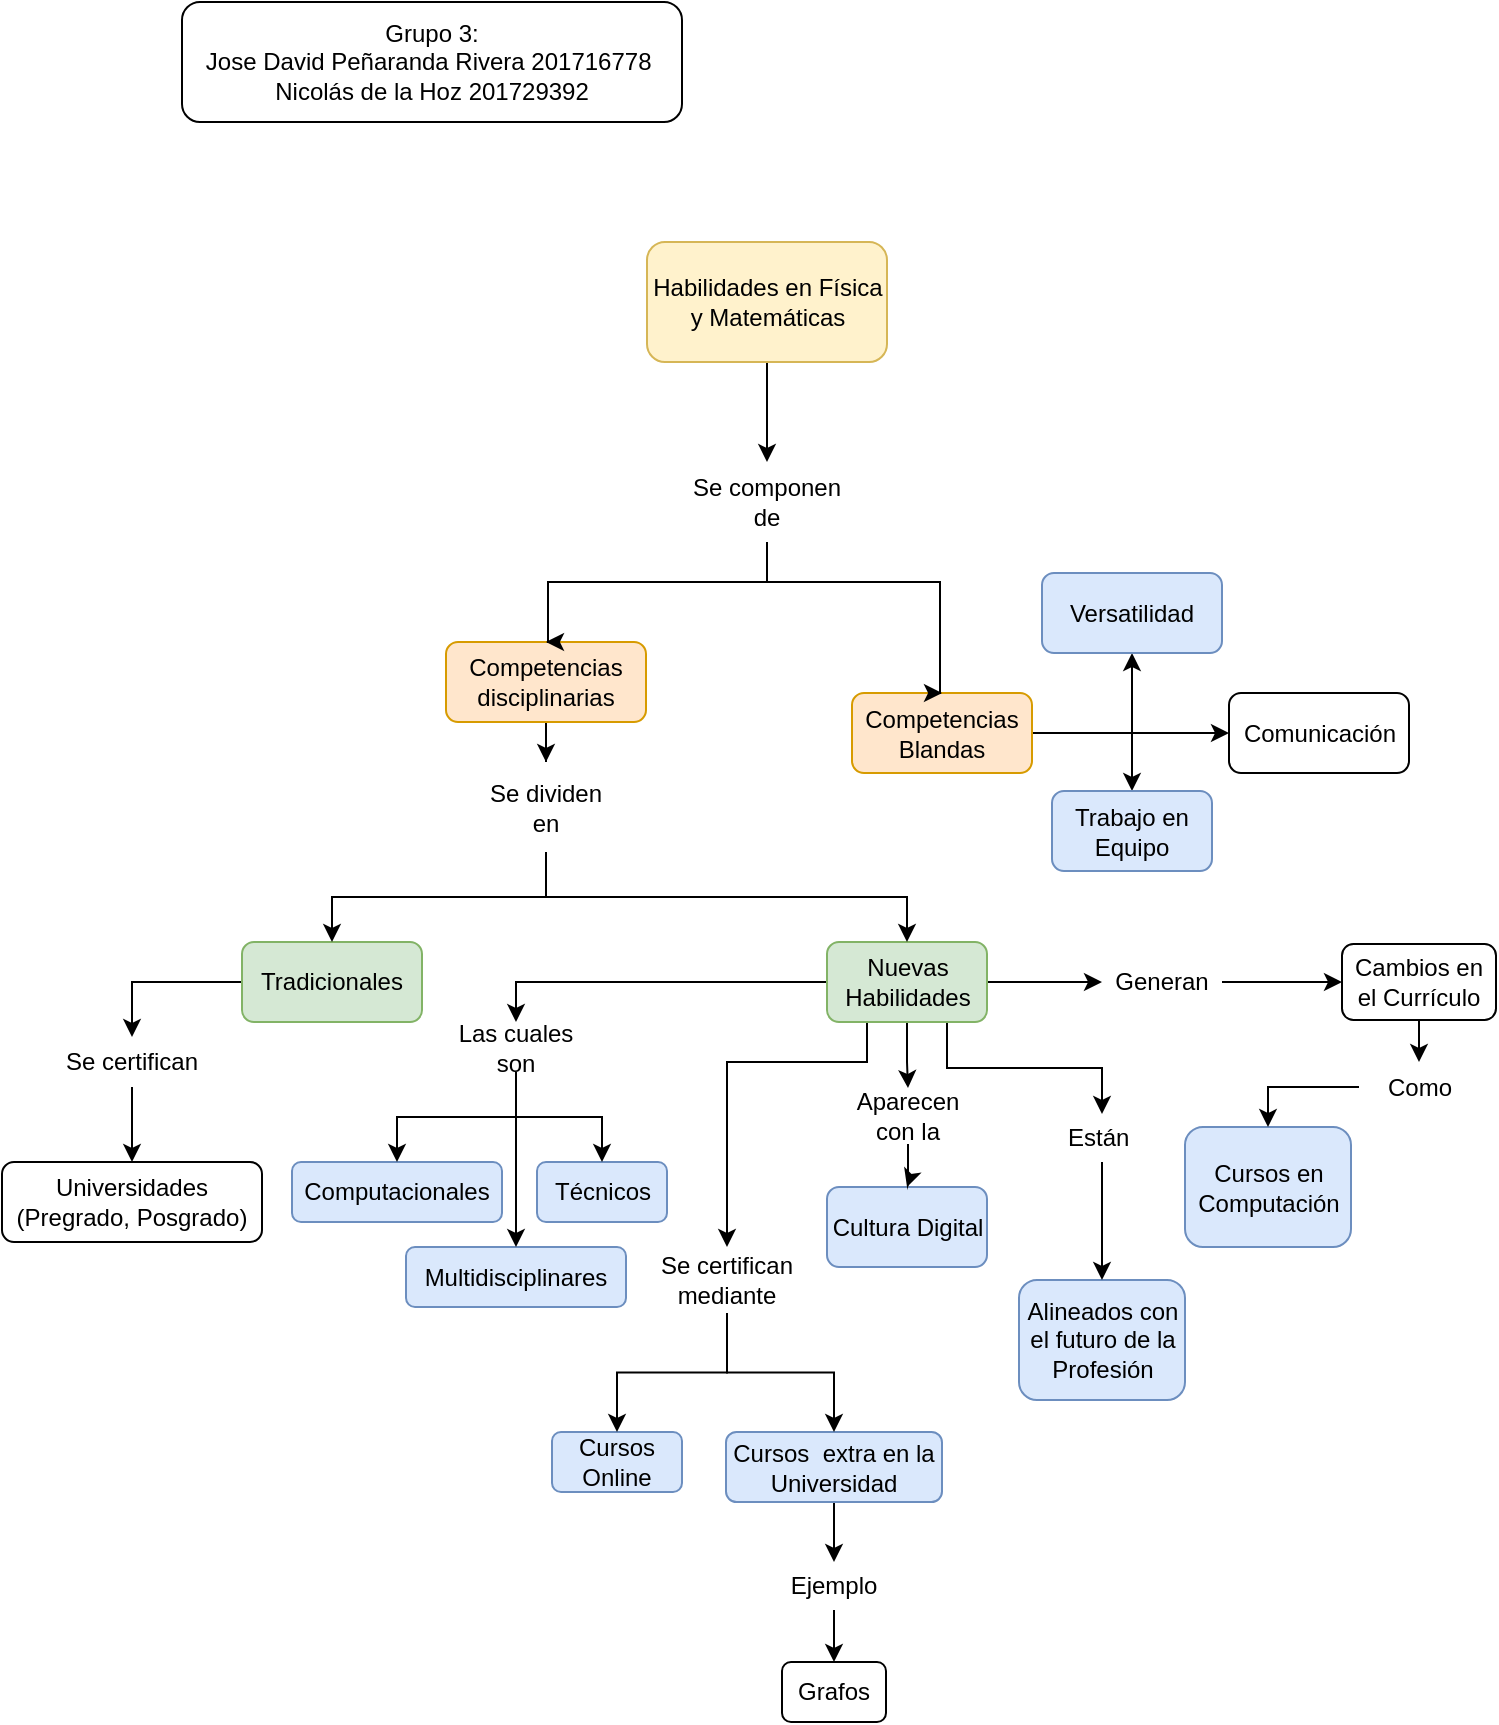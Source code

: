 <mxfile version="12.2.3" type="github" pages="1">
  <diagram id="gwtcu8Rf-SV7EkaIj40w" name="Page-1">
    <mxGraphModel dx="2504" dy="1330" grid="1" gridSize="10" guides="1" tooltips="1" connect="1" arrows="1" fold="1" page="1" pageScale="1" pageWidth="1654" pageHeight="2336" math="0" shadow="0">
      <root>
        <mxCell id="0"/>
        <mxCell id="1" parent="0"/>
        <mxCell id="ZbMX1jnrtSuU7y5GEeRf-9" style="edgeStyle=orthogonalEdgeStyle;rounded=0;orthogonalLoop=1;jettySize=auto;html=1;entryX=0.5;entryY=0;entryDx=0;entryDy=0;" edge="1" parent="1" source="sW6JMHkc4esJggJYWJq9-1" target="ZbMX1jnrtSuU7y5GEeRf-8">
          <mxGeometry relative="1" as="geometry"/>
        </mxCell>
        <mxCell id="sW6JMHkc4esJggJYWJq9-1" value="Habilidades en Física y Matemáticas" style="rounded=1;whiteSpace=wrap;html=1;fillColor=#fff2cc;strokeColor=#d6b656;shadow=0;comic=0;" parent="1" vertex="1">
          <mxGeometry x="312.5" y="410" width="120" height="60" as="geometry"/>
        </mxCell>
        <mxCell id="ZbMX1jnrtSuU7y5GEeRf-58" style="edgeStyle=orthogonalEdgeStyle;rounded=0;orthogonalLoop=1;jettySize=auto;html=1;entryX=0.5;entryY=0;entryDx=0;entryDy=0;" edge="1" parent="1" source="sW6JMHkc4esJggJYWJq9-2" target="ZbMX1jnrtSuU7y5GEeRf-12">
          <mxGeometry relative="1" as="geometry"/>
        </mxCell>
        <mxCell id="sW6JMHkc4esJggJYWJq9-2" value="Competencias disciplinarias" style="rounded=1;whiteSpace=wrap;html=1;fillColor=#ffe6cc;strokeColor=#d79b00;" parent="1" vertex="1">
          <mxGeometry x="212" y="610" width="100" height="40" as="geometry"/>
        </mxCell>
        <mxCell id="ZbMX1jnrtSuU7y5GEeRf-29" style="edgeStyle=orthogonalEdgeStyle;rounded=0;orthogonalLoop=1;jettySize=auto;html=1;entryX=0.5;entryY=0;entryDx=0;entryDy=0;exitX=0;exitY=0.5;exitDx=0;exitDy=0;" edge="1" parent="1" source="sW6JMHkc4esJggJYWJq9-8" target="ZbMX1jnrtSuU7y5GEeRf-24">
          <mxGeometry relative="1" as="geometry"/>
        </mxCell>
        <mxCell id="ZbMX1jnrtSuU7y5GEeRf-34" style="edgeStyle=orthogonalEdgeStyle;rounded=0;orthogonalLoop=1;jettySize=auto;html=1;entryX=0.5;entryY=0;entryDx=0;entryDy=0;exitX=0.25;exitY=1;exitDx=0;exitDy=0;" edge="1" parent="1" source="sW6JMHkc4esJggJYWJq9-8" target="ZbMX1jnrtSuU7y5GEeRf-33">
          <mxGeometry relative="1" as="geometry">
            <Array as="points">
              <mxPoint x="423" y="820"/>
              <mxPoint x="353" y="820"/>
            </Array>
          </mxGeometry>
        </mxCell>
        <mxCell id="ZbMX1jnrtSuU7y5GEeRf-47" style="edgeStyle=orthogonalEdgeStyle;rounded=0;orthogonalLoop=1;jettySize=auto;html=1;entryX=0.5;entryY=0;entryDx=0;entryDy=0;" edge="1" parent="1" source="sW6JMHkc4esJggJYWJq9-8" target="ZbMX1jnrtSuU7y5GEeRf-46">
          <mxGeometry relative="1" as="geometry"/>
        </mxCell>
        <mxCell id="ZbMX1jnrtSuU7y5GEeRf-50" style="edgeStyle=orthogonalEdgeStyle;rounded=0;orthogonalLoop=1;jettySize=auto;html=1;entryX=0.5;entryY=0;entryDx=0;entryDy=0;exitX=0.75;exitY=1;exitDx=0;exitDy=0;" edge="1" parent="1" source="sW6JMHkc4esJggJYWJq9-8" target="ZbMX1jnrtSuU7y5GEeRf-25">
          <mxGeometry relative="1" as="geometry"/>
        </mxCell>
        <mxCell id="ZbMX1jnrtSuU7y5GEeRf-52" style="edgeStyle=orthogonalEdgeStyle;rounded=0;orthogonalLoop=1;jettySize=auto;html=1;entryX=0;entryY=0.5;entryDx=0;entryDy=0;" edge="1" parent="1" source="sW6JMHkc4esJggJYWJq9-8" target="ZbMX1jnrtSuU7y5GEeRf-26">
          <mxGeometry relative="1" as="geometry"/>
        </mxCell>
        <mxCell id="sW6JMHkc4esJggJYWJq9-8" value="Nuevas Habilidades" style="rounded=1;whiteSpace=wrap;html=1;fillColor=#d5e8d4;strokeColor=#82b366;" parent="1" vertex="1">
          <mxGeometry x="402.5" y="760" width="80" height="40" as="geometry"/>
        </mxCell>
        <UserObject label="Cultura Digital" link="https://www.google.com/amp/s/amp.expansion.com/ahorro/2017/06/10/593a77d4468aeb83748b45e1.html" id="ZbMX1jnrtSuU7y5GEeRf-43">
          <mxCell style="rounded=1;whiteSpace=wrap;html=1;fillColor=#dae8fc;strokeColor=#6c8ebf;" vertex="1" parent="1">
            <mxGeometry x="402.5" y="882.5" width="80" height="40" as="geometry"/>
          </mxCell>
        </UserObject>
        <mxCell id="ZbMX1jnrtSuU7y5GEeRf-22" style="edgeStyle=orthogonalEdgeStyle;rounded=0;orthogonalLoop=1;jettySize=auto;html=1;entryX=0.5;entryY=0;entryDx=0;entryDy=0;" edge="1" parent="1" source="sW6JMHkc4esJggJYWJq9-6" target="ZbMX1jnrtSuU7y5GEeRf-17">
          <mxGeometry relative="1" as="geometry"/>
        </mxCell>
        <mxCell id="sW6JMHkc4esJggJYWJq9-6" value="Tradicionales" style="rounded=1;whiteSpace=wrap;html=1;fillColor=#d5e8d4;strokeColor=#82b366;" parent="1" vertex="1">
          <mxGeometry x="110" y="760" width="90" height="40" as="geometry"/>
        </mxCell>
        <mxCell id="ZbMX1jnrtSuU7y5GEeRf-61" value="" style="edgeStyle=orthogonalEdgeStyle;rounded=0;orthogonalLoop=1;jettySize=auto;html=1;" edge="1" parent="1" source="sW6JMHkc4esJggJYWJq9-5" target="ZbMX1jnrtSuU7y5GEeRf-60">
          <mxGeometry relative="1" as="geometry"/>
        </mxCell>
        <mxCell id="ZbMX1jnrtSuU7y5GEeRf-62" style="edgeStyle=orthogonalEdgeStyle;rounded=0;orthogonalLoop=1;jettySize=auto;html=1;entryX=0;entryY=0.5;entryDx=0;entryDy=0;" edge="1" parent="1" source="sW6JMHkc4esJggJYWJq9-5" target="ZbMX1jnrtSuU7y5GEeRf-63">
          <mxGeometry relative="1" as="geometry">
            <mxPoint x="585" y="675.5" as="targetPoint"/>
          </mxGeometry>
        </mxCell>
        <mxCell id="ZbMX1jnrtSuU7y5GEeRf-65" style="edgeStyle=orthogonalEdgeStyle;rounded=0;orthogonalLoop=1;jettySize=auto;html=1;entryX=0.5;entryY=0;entryDx=0;entryDy=0;" edge="1" parent="1" source="sW6JMHkc4esJggJYWJq9-5" target="ZbMX1jnrtSuU7y5GEeRf-64">
          <mxGeometry relative="1" as="geometry"/>
        </mxCell>
        <UserObject label="Competencias Blandas" link="https://www.originaleaders.com/21-habilidades-blandas-la-escuela-del-siglo-xxi-21x21/" id="sW6JMHkc4esJggJYWJq9-5">
          <mxCell style="rounded=1;whiteSpace=wrap;html=1;fillColor=#ffe6cc;strokeColor=#d79b00;" parent="1" vertex="1">
            <mxGeometry x="415" y="635.5" width="90" height="40" as="geometry"/>
          </mxCell>
        </UserObject>
        <UserObject label="Versatilidad" link="http://blogs.mat.ucm.es/catedramdeguzman/la-profesion-de-matematico/" id="ZbMX1jnrtSuU7y5GEeRf-60">
          <mxCell style="rounded=1;whiteSpace=wrap;html=1;fillColor=#dae8fc;strokeColor=#6c8ebf;" vertex="1" parent="1">
            <mxGeometry x="510" y="575.5" width="90" height="40" as="geometry"/>
          </mxCell>
        </UserObject>
        <mxCell id="sW6JMHkc4esJggJYWJq9-10" value="Universidades&lt;br&gt;(Pregrado, Posgrado)" style="rounded=1;whiteSpace=wrap;html=1;" parent="1" vertex="1">
          <mxGeometry x="-10" y="870" width="130" height="40" as="geometry"/>
        </mxCell>
        <UserObject label="Computacionales" link="http://matematicas.uam.es/~antonio.cordoba/miscelanea/ensayos/El%20computador%20y%20las%20matematicas.pdf" id="sW6JMHkc4esJggJYWJq9-11">
          <mxCell style="rounded=1;whiteSpace=wrap;html=1;fillColor=#dae8fc;strokeColor=#6c8ebf;" parent="1" vertex="1">
            <mxGeometry x="135" y="870" width="105" height="30" as="geometry"/>
          </mxCell>
        </UserObject>
        <mxCell id="sW6JMHkc4esJggJYWJq9-12" value="Técnicos" style="rounded=1;whiteSpace=wrap;html=1;fillColor=#dae8fc;strokeColor=#6c8ebf;" parent="1" vertex="1">
          <mxGeometry x="257.5" y="870" width="65" height="30" as="geometry"/>
        </mxCell>
        <UserObject label="Multidisciplinares" link="https://noticias.universia.net.mx/educacion/noticia/2018/07/04/1160413/matematicas-carrera-futuro.html" id="sW6JMHkc4esJggJYWJq9-13">
          <mxCell style="rounded=1;whiteSpace=wrap;html=1;fillColor=#dae8fc;strokeColor=#6c8ebf;" parent="1" vertex="1">
            <mxGeometry x="192" y="912.5" width="110" height="30" as="geometry"/>
          </mxCell>
        </UserObject>
        <UserObject label="Cursos Online" link="https://www.edx.org/professional-certificate/nyif-mortgage-backed-securities" id="ZbMX1jnrtSuU7y5GEeRf-1">
          <mxCell style="rounded=1;whiteSpace=wrap;html=1;fillColor=#dae8fc;strokeColor=#6c8ebf;" vertex="1" parent="1">
            <mxGeometry x="265" y="1005" width="65" height="30" as="geometry"/>
          </mxCell>
        </UserObject>
        <mxCell id="ZbMX1jnrtSuU7y5GEeRf-70" style="edgeStyle=orthogonalEdgeStyle;rounded=0;orthogonalLoop=1;jettySize=auto;html=1;entryX=0.5;entryY=0;entryDx=0;entryDy=0;" edge="1" parent="1" source="ZbMX1jnrtSuU7y5GEeRf-2" target="ZbMX1jnrtSuU7y5GEeRf-68">
          <mxGeometry relative="1" as="geometry"/>
        </mxCell>
        <UserObject label="Cursos &amp;nbsp;extra en la Universidad" link="https://educacioncontinuada.uniandes.edu.co/index.php/es/nuestra-oferta/2091_curso-teoria-de-grafos-analisis-de-datos-y-sus-aplicaciones" id="ZbMX1jnrtSuU7y5GEeRf-2">
          <mxCell style="rounded=1;whiteSpace=wrap;html=1;fillColor=#dae8fc;strokeColor=#6c8ebf;" vertex="1" parent="1">
            <mxGeometry x="352" y="1005" width="108" height="35" as="geometry"/>
          </mxCell>
        </UserObject>
        <mxCell id="ZbMX1jnrtSuU7y5GEeRf-3" value="Grafos" style="rounded=1;whiteSpace=wrap;html=1;" vertex="1" parent="1">
          <mxGeometry x="380" y="1120" width="52" height="30" as="geometry"/>
        </mxCell>
        <UserObject label="Alineados con el futuro de la Profesión" link="https://www.bbva.com/es/las-matematicas-una-profesion-de-futuro/" id="ZbMX1jnrtSuU7y5GEeRf-4">
          <mxCell style="rounded=1;whiteSpace=wrap;html=1;fillColor=#dae8fc;strokeColor=#6c8ebf;" vertex="1" parent="1">
            <mxGeometry x="498.5" y="929" width="83" height="60" as="geometry"/>
          </mxCell>
        </UserObject>
        <mxCell id="ZbMX1jnrtSuU7y5GEeRf-56" style="edgeStyle=orthogonalEdgeStyle;rounded=0;orthogonalLoop=1;jettySize=auto;html=1;entryX=0.5;entryY=0;entryDx=0;entryDy=0;" edge="1" parent="1" source="ZbMX1jnrtSuU7y5GEeRf-5" target="ZbMX1jnrtSuU7y5GEeRf-55">
          <mxGeometry relative="1" as="geometry"/>
        </mxCell>
        <mxCell id="ZbMX1jnrtSuU7y5GEeRf-5" value="Cambios en el Currículo" style="rounded=1;whiteSpace=wrap;html=1;" vertex="1" parent="1">
          <mxGeometry x="660" y="761" width="77" height="38" as="geometry"/>
        </mxCell>
        <UserObject label="Cursos en Computación" link="http://pensamientoeducativo.uc.cl/files/journals/2/articles/180/public/180-431-1-PB.pdf" id="ZbMX1jnrtSuU7y5GEeRf-6">
          <mxCell style="rounded=1;whiteSpace=wrap;html=1;fillColor=#dae8fc;strokeColor=#6c8ebf;" vertex="1" parent="1">
            <mxGeometry x="581.5" y="852.5" width="83" height="60" as="geometry"/>
          </mxCell>
        </UserObject>
        <mxCell id="ZbMX1jnrtSuU7y5GEeRf-10" style="edgeStyle=orthogonalEdgeStyle;rounded=0;orthogonalLoop=1;jettySize=auto;html=1;entryX=0.5;entryY=0;entryDx=0;entryDy=0;exitX=0.5;exitY=1;exitDx=0;exitDy=0;" edge="1" parent="1" source="ZbMX1jnrtSuU7y5GEeRf-8" target="sW6JMHkc4esJggJYWJq9-2">
          <mxGeometry relative="1" as="geometry">
            <Array as="points">
              <mxPoint x="373" y="580"/>
              <mxPoint x="263" y="580"/>
            </Array>
          </mxGeometry>
        </mxCell>
        <mxCell id="ZbMX1jnrtSuU7y5GEeRf-11" style="edgeStyle=orthogonalEdgeStyle;rounded=0;orthogonalLoop=1;jettySize=auto;html=1;entryX=0.5;entryY=0;entryDx=0;entryDy=0;exitX=0.5;exitY=1;exitDx=0;exitDy=0;" edge="1" parent="1" source="ZbMX1jnrtSuU7y5GEeRf-8" target="sW6JMHkc4esJggJYWJq9-5">
          <mxGeometry relative="1" as="geometry">
            <Array as="points">
              <mxPoint x="373" y="580"/>
              <mxPoint x="459" y="580"/>
            </Array>
          </mxGeometry>
        </mxCell>
        <mxCell id="ZbMX1jnrtSuU7y5GEeRf-8" value="Se componen de" style="text;html=1;strokeColor=none;fillColor=none;align=center;verticalAlign=middle;whiteSpace=wrap;rounded=0;" vertex="1" parent="1">
          <mxGeometry x="330" y="520" width="85" height="40" as="geometry"/>
        </mxCell>
        <mxCell id="ZbMX1jnrtSuU7y5GEeRf-15" style="edgeStyle=orthogonalEdgeStyle;rounded=0;orthogonalLoop=1;jettySize=auto;html=1;entryX=0.5;entryY=0;entryDx=0;entryDy=0;exitX=0.5;exitY=1;exitDx=0;exitDy=0;" edge="1" parent="1" source="ZbMX1jnrtSuU7y5GEeRf-12" target="sW6JMHkc4esJggJYWJq9-6">
          <mxGeometry relative="1" as="geometry"/>
        </mxCell>
        <mxCell id="ZbMX1jnrtSuU7y5GEeRf-16" style="edgeStyle=orthogonalEdgeStyle;rounded=0;orthogonalLoop=1;jettySize=auto;html=1;entryX=0.5;entryY=0;entryDx=0;entryDy=0;exitX=0.5;exitY=1;exitDx=0;exitDy=0;" edge="1" parent="1" source="ZbMX1jnrtSuU7y5GEeRf-12" target="sW6JMHkc4esJggJYWJq9-8">
          <mxGeometry relative="1" as="geometry"/>
        </mxCell>
        <mxCell id="ZbMX1jnrtSuU7y5GEeRf-12" value="Se dividen en" style="text;html=1;strokeColor=none;fillColor=none;align=center;verticalAlign=middle;whiteSpace=wrap;rounded=0;" vertex="1" parent="1">
          <mxGeometry x="227" y="670" width="70" height="45" as="geometry"/>
        </mxCell>
        <mxCell id="ZbMX1jnrtSuU7y5GEeRf-23" style="edgeStyle=orthogonalEdgeStyle;rounded=0;orthogonalLoop=1;jettySize=auto;html=1;entryX=0.5;entryY=0;entryDx=0;entryDy=0;" edge="1" parent="1" source="ZbMX1jnrtSuU7y5GEeRf-17" target="sW6JMHkc4esJggJYWJq9-10">
          <mxGeometry relative="1" as="geometry"/>
        </mxCell>
        <mxCell id="ZbMX1jnrtSuU7y5GEeRf-17" value="Se certifican" style="text;html=1;strokeColor=none;fillColor=none;align=center;verticalAlign=middle;whiteSpace=wrap;rounded=0;" vertex="1" parent="1">
          <mxGeometry x="20" y="807.5" width="70" height="25" as="geometry"/>
        </mxCell>
        <mxCell id="ZbMX1jnrtSuU7y5GEeRf-31" style="edgeStyle=orthogonalEdgeStyle;rounded=0;orthogonalLoop=1;jettySize=auto;html=1;entryX=0.5;entryY=0;entryDx=0;entryDy=0;" edge="1" parent="1" source="ZbMX1jnrtSuU7y5GEeRf-24" target="sW6JMHkc4esJggJYWJq9-12">
          <mxGeometry relative="1" as="geometry"/>
        </mxCell>
        <mxCell id="ZbMX1jnrtSuU7y5GEeRf-32" style="edgeStyle=orthogonalEdgeStyle;rounded=0;orthogonalLoop=1;jettySize=auto;html=1;entryX=0.5;entryY=0;entryDx=0;entryDy=0;" edge="1" parent="1" source="ZbMX1jnrtSuU7y5GEeRf-24" target="sW6JMHkc4esJggJYWJq9-13">
          <mxGeometry relative="1" as="geometry"/>
        </mxCell>
        <mxCell id="ZbMX1jnrtSuU7y5GEeRf-45" style="edgeStyle=orthogonalEdgeStyle;rounded=0;orthogonalLoop=1;jettySize=auto;html=1;" edge="1" parent="1" source="ZbMX1jnrtSuU7y5GEeRf-24" target="sW6JMHkc4esJggJYWJq9-11">
          <mxGeometry relative="1" as="geometry"/>
        </mxCell>
        <mxCell id="ZbMX1jnrtSuU7y5GEeRf-24" value="Las cuales son" style="text;html=1;strokeColor=none;fillColor=none;align=center;verticalAlign=middle;whiteSpace=wrap;rounded=0;" vertex="1" parent="1">
          <mxGeometry x="212" y="800" width="70" height="25" as="geometry"/>
        </mxCell>
        <mxCell id="ZbMX1jnrtSuU7y5GEeRf-42" style="edgeStyle=orthogonalEdgeStyle;rounded=0;orthogonalLoop=1;jettySize=auto;html=1;entryX=0.5;entryY=0;entryDx=0;entryDy=0;" edge="1" parent="1" source="ZbMX1jnrtSuU7y5GEeRf-25" target="ZbMX1jnrtSuU7y5GEeRf-4">
          <mxGeometry relative="1" as="geometry"/>
        </mxCell>
        <mxCell id="ZbMX1jnrtSuU7y5GEeRf-25" value="Están&amp;nbsp;" style="text;html=1;strokeColor=none;fillColor=none;align=center;verticalAlign=middle;whiteSpace=wrap;rounded=0;" vertex="1" parent="1">
          <mxGeometry x="515" y="846" width="50" height="24" as="geometry"/>
        </mxCell>
        <mxCell id="ZbMX1jnrtSuU7y5GEeRf-54" value="" style="edgeStyle=orthogonalEdgeStyle;rounded=0;orthogonalLoop=1;jettySize=auto;html=1;entryX=0;entryY=0.5;entryDx=0;entryDy=0;" edge="1" parent="1" source="ZbMX1jnrtSuU7y5GEeRf-26" target="ZbMX1jnrtSuU7y5GEeRf-5">
          <mxGeometry relative="1" as="geometry">
            <mxPoint x="680" y="775.5" as="targetPoint"/>
          </mxGeometry>
        </mxCell>
        <mxCell id="ZbMX1jnrtSuU7y5GEeRf-26" value="Generan" style="text;html=1;strokeColor=none;fillColor=none;align=center;verticalAlign=middle;whiteSpace=wrap;rounded=0;" vertex="1" parent="1">
          <mxGeometry x="540" y="767.5" width="60" height="25" as="geometry"/>
        </mxCell>
        <mxCell id="ZbMX1jnrtSuU7y5GEeRf-39" style="edgeStyle=orthogonalEdgeStyle;rounded=0;orthogonalLoop=1;jettySize=auto;html=1;entryX=0.5;entryY=0;entryDx=0;entryDy=0;" edge="1" parent="1" source="ZbMX1jnrtSuU7y5GEeRf-33" target="ZbMX1jnrtSuU7y5GEeRf-1">
          <mxGeometry relative="1" as="geometry"/>
        </mxCell>
        <mxCell id="ZbMX1jnrtSuU7y5GEeRf-40" style="edgeStyle=orthogonalEdgeStyle;rounded=0;orthogonalLoop=1;jettySize=auto;html=1;entryX=0.5;entryY=0;entryDx=0;entryDy=0;" edge="1" parent="1" source="ZbMX1jnrtSuU7y5GEeRf-33" target="ZbMX1jnrtSuU7y5GEeRf-2">
          <mxGeometry relative="1" as="geometry"/>
        </mxCell>
        <mxCell id="ZbMX1jnrtSuU7y5GEeRf-33" value="Se certifican mediante" style="text;html=1;strokeColor=none;fillColor=none;align=center;verticalAlign=middle;whiteSpace=wrap;rounded=0;" vertex="1" parent="1">
          <mxGeometry x="316" y="912.5" width="73" height="33" as="geometry"/>
        </mxCell>
        <mxCell id="ZbMX1jnrtSuU7y5GEeRf-49" style="edgeStyle=orthogonalEdgeStyle;rounded=0;orthogonalLoop=1;jettySize=auto;html=1;entryX=0.5;entryY=0;entryDx=0;entryDy=0;" edge="1" parent="1" source="ZbMX1jnrtSuU7y5GEeRf-46" target="ZbMX1jnrtSuU7y5GEeRf-43">
          <mxGeometry relative="1" as="geometry"/>
        </mxCell>
        <mxCell id="ZbMX1jnrtSuU7y5GEeRf-46" value="Aparecen con la" style="text;html=1;strokeColor=none;fillColor=none;align=center;verticalAlign=middle;whiteSpace=wrap;rounded=0;" vertex="1" parent="1">
          <mxGeometry x="406" y="833" width="74" height="28" as="geometry"/>
        </mxCell>
        <mxCell id="ZbMX1jnrtSuU7y5GEeRf-57" style="edgeStyle=orthogonalEdgeStyle;rounded=0;orthogonalLoop=1;jettySize=auto;html=1;entryX=0.5;entryY=0;entryDx=0;entryDy=0;" edge="1" parent="1" source="ZbMX1jnrtSuU7y5GEeRf-55" target="ZbMX1jnrtSuU7y5GEeRf-6">
          <mxGeometry relative="1" as="geometry"/>
        </mxCell>
        <mxCell id="ZbMX1jnrtSuU7y5GEeRf-55" value="Como" style="text;html=1;strokeColor=none;fillColor=none;align=center;verticalAlign=middle;whiteSpace=wrap;rounded=0;" vertex="1" parent="1">
          <mxGeometry x="668.5" y="820" width="60" height="25" as="geometry"/>
        </mxCell>
        <mxCell id="ZbMX1jnrtSuU7y5GEeRf-63" value="Comunicación" style="rounded=1;whiteSpace=wrap;html=1;" vertex="1" parent="1">
          <mxGeometry x="603.5" y="635.5" width="90" height="40" as="geometry"/>
        </mxCell>
        <UserObject label="Trabajo en Equipo" link="https://matematicas.uniandes.edu.co/index.php/pregrado/objetivo-competencias" id="ZbMX1jnrtSuU7y5GEeRf-64">
          <mxCell style="rounded=1;whiteSpace=wrap;html=1;fillColor=#dae8fc;strokeColor=#6c8ebf;" vertex="1" parent="1">
            <mxGeometry x="515" y="684.5" width="80" height="40" as="geometry"/>
          </mxCell>
        </UserObject>
        <mxCell id="ZbMX1jnrtSuU7y5GEeRf-71" style="edgeStyle=orthogonalEdgeStyle;rounded=0;orthogonalLoop=1;jettySize=auto;html=1;entryX=0.5;entryY=0;entryDx=0;entryDy=0;" edge="1" parent="1" source="ZbMX1jnrtSuU7y5GEeRf-68" target="ZbMX1jnrtSuU7y5GEeRf-3">
          <mxGeometry relative="1" as="geometry"/>
        </mxCell>
        <mxCell id="ZbMX1jnrtSuU7y5GEeRf-68" value="Ejemplo" style="text;html=1;strokeColor=none;fillColor=none;align=center;verticalAlign=middle;whiteSpace=wrap;rounded=0;" vertex="1" parent="1">
          <mxGeometry x="381" y="1070" width="50" height="24" as="geometry"/>
        </mxCell>
        <mxCell id="ZbMX1jnrtSuU7y5GEeRf-72" value="Grupo 3:&lt;br&gt;Jose David Peñaranda Rivera 201716778&amp;nbsp;&lt;br&gt;Nicolás de la Hoz 201729392" style="rounded=1;whiteSpace=wrap;html=1;shadow=0;comic=0;" vertex="1" parent="1">
          <mxGeometry x="80" y="290" width="250" height="60" as="geometry"/>
        </mxCell>
      </root>
    </mxGraphModel>
  </diagram>
</mxfile>
